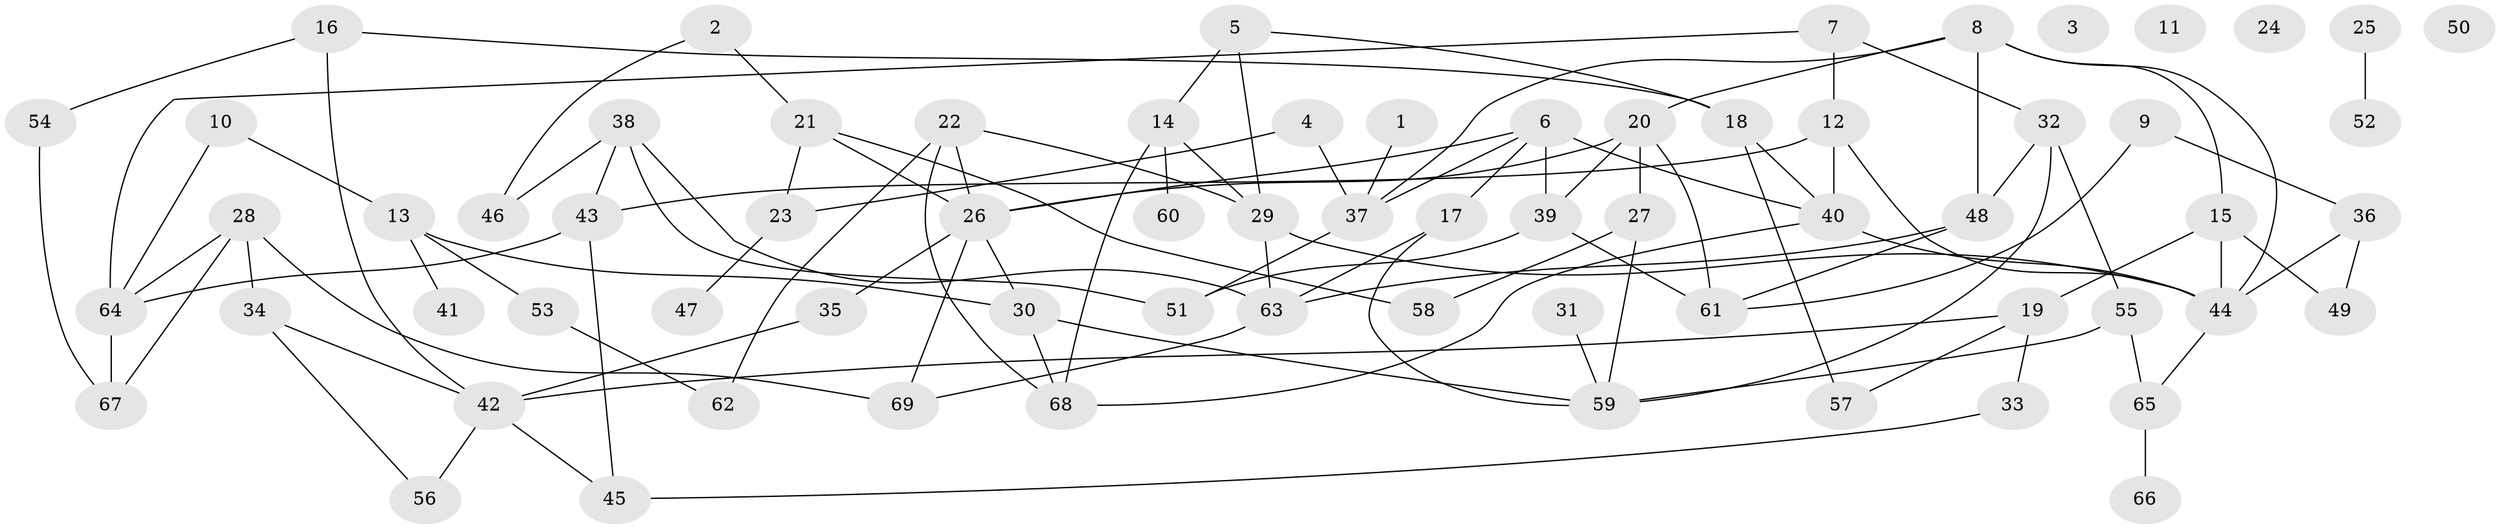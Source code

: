 // coarse degree distribution, {9: 0.022222222222222223, 4: 0.26666666666666666, 13: 0.022222222222222223, 8: 0.022222222222222223, 2: 0.24444444444444444, 3: 0.15555555555555556, 6: 0.022222222222222223, 5: 0.08888888888888889, 1: 0.13333333333333333, 7: 0.022222222222222223}
// Generated by graph-tools (version 1.1) at 2025/48/03/04/25 22:48:31]
// undirected, 69 vertices, 106 edges
graph export_dot {
  node [color=gray90,style=filled];
  1;
  2;
  3;
  4;
  5;
  6;
  7;
  8;
  9;
  10;
  11;
  12;
  13;
  14;
  15;
  16;
  17;
  18;
  19;
  20;
  21;
  22;
  23;
  24;
  25;
  26;
  27;
  28;
  29;
  30;
  31;
  32;
  33;
  34;
  35;
  36;
  37;
  38;
  39;
  40;
  41;
  42;
  43;
  44;
  45;
  46;
  47;
  48;
  49;
  50;
  51;
  52;
  53;
  54;
  55;
  56;
  57;
  58;
  59;
  60;
  61;
  62;
  63;
  64;
  65;
  66;
  67;
  68;
  69;
  1 -- 37;
  2 -- 21;
  2 -- 46;
  4 -- 23;
  4 -- 37;
  5 -- 14;
  5 -- 18;
  5 -- 29;
  6 -- 17;
  6 -- 26;
  6 -- 37;
  6 -- 39;
  6 -- 40;
  7 -- 12;
  7 -- 32;
  7 -- 64;
  8 -- 15;
  8 -- 20;
  8 -- 37;
  8 -- 44;
  8 -- 48;
  9 -- 36;
  9 -- 61;
  10 -- 13;
  10 -- 64;
  12 -- 40;
  12 -- 43;
  12 -- 44;
  13 -- 30;
  13 -- 41;
  13 -- 53;
  14 -- 29;
  14 -- 60;
  14 -- 68;
  15 -- 19;
  15 -- 44;
  15 -- 49;
  16 -- 18;
  16 -- 42;
  16 -- 54;
  17 -- 59;
  17 -- 63;
  18 -- 40;
  18 -- 57;
  19 -- 33;
  19 -- 42;
  19 -- 57;
  20 -- 26;
  20 -- 27;
  20 -- 39;
  20 -- 61;
  21 -- 23;
  21 -- 26;
  21 -- 58;
  22 -- 26;
  22 -- 29;
  22 -- 62;
  22 -- 68;
  23 -- 47;
  25 -- 52;
  26 -- 30;
  26 -- 35;
  26 -- 69;
  27 -- 58;
  27 -- 59;
  28 -- 34;
  28 -- 64;
  28 -- 67;
  28 -- 69;
  29 -- 44;
  29 -- 63;
  30 -- 59;
  30 -- 68;
  31 -- 59;
  32 -- 48;
  32 -- 55;
  32 -- 59;
  33 -- 45;
  34 -- 42;
  34 -- 56;
  35 -- 42;
  36 -- 44;
  36 -- 49;
  37 -- 51;
  38 -- 43;
  38 -- 46;
  38 -- 51;
  38 -- 63;
  39 -- 51;
  39 -- 61;
  40 -- 44;
  40 -- 68;
  42 -- 45;
  42 -- 56;
  43 -- 45;
  43 -- 64;
  44 -- 65;
  48 -- 61;
  48 -- 63;
  53 -- 62;
  54 -- 67;
  55 -- 59;
  55 -- 65;
  63 -- 69;
  64 -- 67;
  65 -- 66;
}
